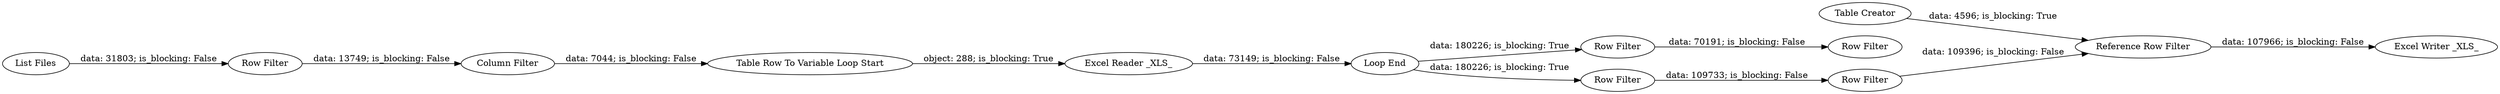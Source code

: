 digraph {
	"-3140796820686623936_10" [label="Row Filter"]
	"-3140796820686623936_2" [label="List Files"]
	"-3140796820686623936_7" [label="Excel Reader _XLS_"]
	"-3140796820686623936_18" [label="Row Filter"]
	"-3140796820686623936_21" [label="Table Creator"]
	"-3140796820686623936_19" [label="Excel Writer _XLS_"]
	"-3140796820686623936_4" [label="Row Filter"]
	"-3140796820686623936_17" [label="Row Filter"]
	"-3140796820686623936_6" [label="Table Row To Variable Loop Start"]
	"-3140796820686623936_22" [label="Reference Row Filter"]
	"-3140796820686623936_24" [label="Row Filter"]
	"-3140796820686623936_8" [label="Column Filter"]
	"-3140796820686623936_9" [label="Loop End"]
	"-3140796820686623936_8" -> "-3140796820686623936_6" [label="data: 7044; is_blocking: False"]
	"-3140796820686623936_2" -> "-3140796820686623936_4" [label="data: 31803; is_blocking: False"]
	"-3140796820686623936_22" -> "-3140796820686623936_19" [label="data: 107966; is_blocking: False"]
	"-3140796820686623936_4" -> "-3140796820686623936_8" [label="data: 13749; is_blocking: False"]
	"-3140796820686623936_9" -> "-3140796820686623936_10" [label="data: 180226; is_blocking: True"]
	"-3140796820686623936_17" -> "-3140796820686623936_18" [label="data: 109733; is_blocking: False"]
	"-3140796820686623936_10" -> "-3140796820686623936_24" [label="data: 70191; is_blocking: False"]
	"-3140796820686623936_6" -> "-3140796820686623936_7" [label="object: 288; is_blocking: True"]
	"-3140796820686623936_9" -> "-3140796820686623936_17" [label="data: 180226; is_blocking: True"]
	"-3140796820686623936_7" -> "-3140796820686623936_9" [label="data: 73149; is_blocking: False"]
	"-3140796820686623936_18" -> "-3140796820686623936_22" [label="data: 109396; is_blocking: False"]
	"-3140796820686623936_21" -> "-3140796820686623936_22" [label="data: 4596; is_blocking: True"]
	rankdir=LR
}
